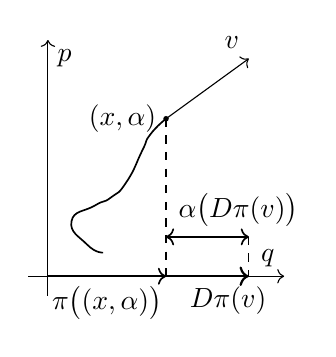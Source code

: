 \begin{tikzpicture}
% axes
  \draw[->] (-.25,0) -- (3,0);
  \draw[->] (0,-.25) -- (0,3);
  \node[anchor = south east] at (3,0) {$q$};
  \node[anchor = north west] at (0,3) {$p$};
  \node[shape = coordinate] (origin) at (0,0) {};

% path
  \draw[line width = .6pt, black] 
  plot [smooth, tension = 1] coordinates
  {(.7,.3) (.5,.4) (.3,.7) (.6,.9) (.8,1)
  (1,1.2) (1.2,1.6) (1.3,1.8) (1.5, 2)};
  \node[shape = coordinate, label = {left:$(x,\alpha)$}] (particle) at (1.5, 2) {};
  \fill[black] (particle) circle (1pt);

% projection
  \node[shape = coordinate] (proj) at (particle |- origin) {};
  \draw[dashed] (particle) -- (proj);
  \draw[line width = .6pt, ->] (origin) -- (proj)
    node[midway, below] {$\pi\big((x,\alpha)\big)$};

% derivatives
  \node[shape=coordinate, label={above left:$v$}] (tanTip) at ($(particle) + (36:1.3)$) {};
  \draw[->] (particle) -- (tanTip);
  \draw[line width = .8pt, ->] (proj) -- (tanTip |- origin)
  node[near end, below] {$D\pi(v)$};

% 1-form
  \draw[<->, line width = .6pt]
    ($(proj) + (0,.5)$) -- ($(tanTip |- origin) + (0,.5)$)
    node[very near end,above] {$\alpha\big(D\pi(v)\big)$};
  \draw[dashed] ($(tanTip |- origin) + (0,.5)$) -- (tanTip |- origin);

\end{tikzpicture}